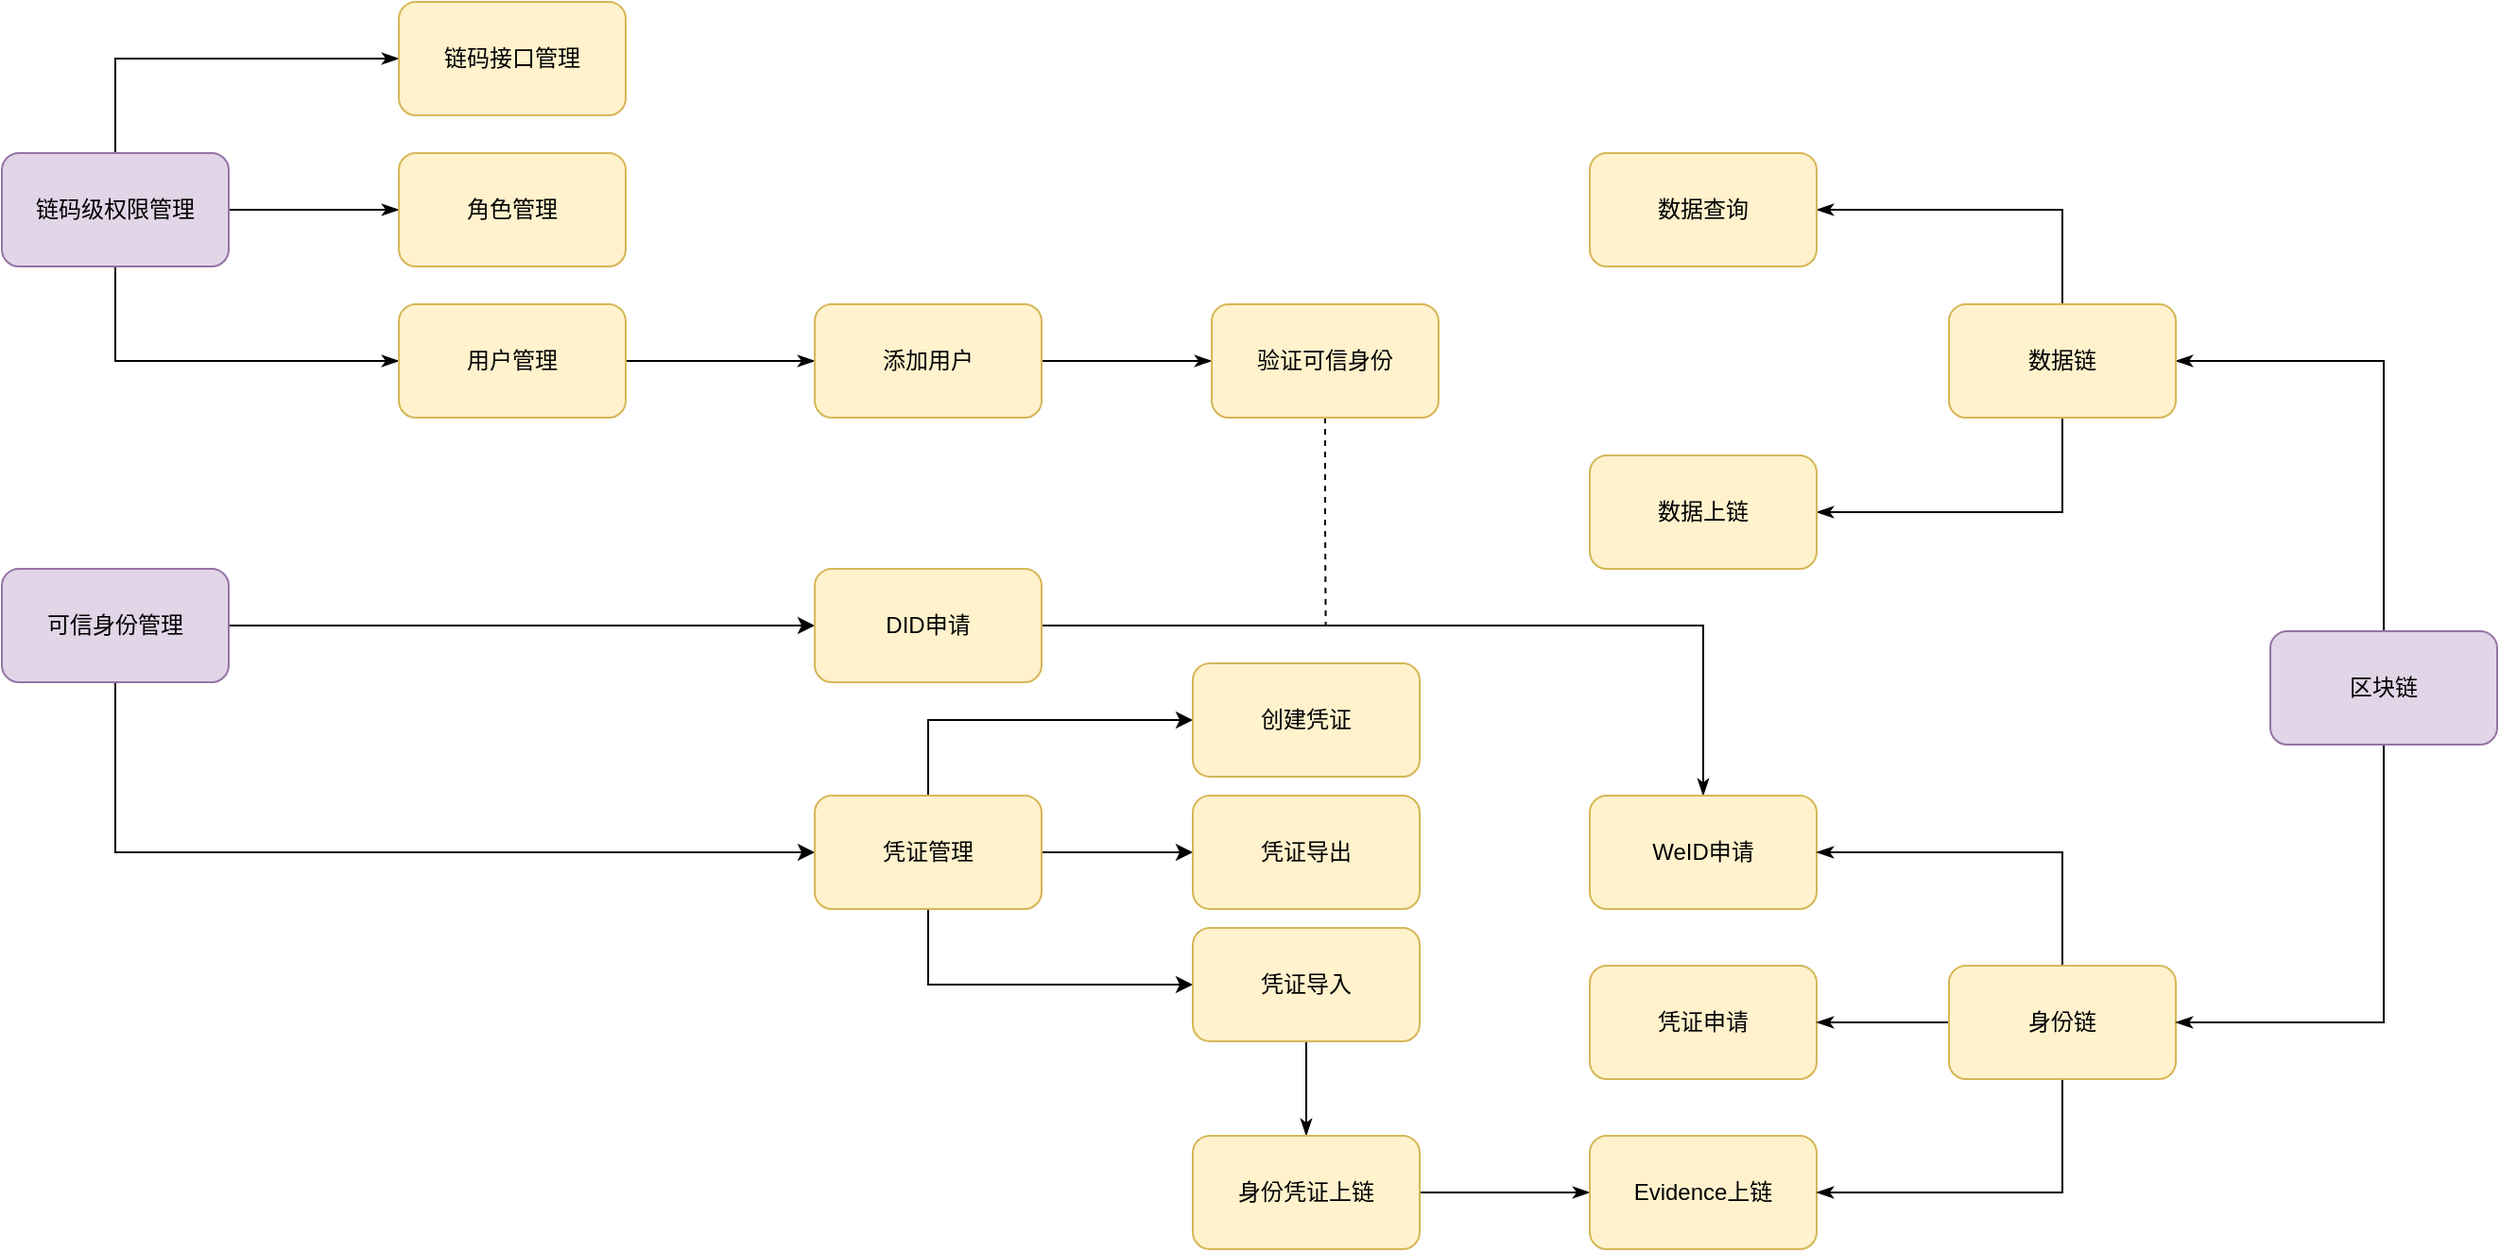 <mxfile version="17.4.6" type="github">
  <diagram id="C2HOs0oel1egpfWLRo1f" name="Page-1">
    <mxGraphModel dx="1422" dy="2078" grid="1" gridSize="10" guides="1" tooltips="1" connect="1" arrows="1" fold="1" page="1" pageScale="1" pageWidth="827" pageHeight="1169" math="0" shadow="0">
      <root>
        <mxCell id="0" />
        <mxCell id="1" parent="0" />
        <mxCell id="s45ArTEd5eMBH8DryxPv-13" style="edgeStyle=orthogonalEdgeStyle;rounded=0;orthogonalLoop=1;jettySize=auto;html=1;exitX=0.5;exitY=1;exitDx=0;exitDy=0;entryX=0;entryY=0.5;entryDx=0;entryDy=0;" parent="1" source="s45ArTEd5eMBH8DryxPv-1" target="s45ArTEd5eMBH8DryxPv-5" edge="1">
          <mxGeometry relative="1" as="geometry" />
        </mxCell>
        <mxCell id="s45ArTEd5eMBH8DryxPv-14" style="edgeStyle=orthogonalEdgeStyle;rounded=0;orthogonalLoop=1;jettySize=auto;html=1;exitX=1;exitY=0.5;exitDx=0;exitDy=0;" parent="1" source="s45ArTEd5eMBH8DryxPv-1" target="s45ArTEd5eMBH8DryxPv-4" edge="1">
          <mxGeometry relative="1" as="geometry" />
        </mxCell>
        <mxCell id="s45ArTEd5eMBH8DryxPv-1" value="可信身份管理" style="rounded=1;whiteSpace=wrap;html=1;fillColor=#e1d5e7;strokeColor=#9673a6;" parent="1" vertex="1">
          <mxGeometry x="80" y="200" width="120" height="60" as="geometry" />
        </mxCell>
        <mxCell id="s45ArTEd5eMBH8DryxPv-34" style="edgeStyle=orthogonalEdgeStyle;rounded=0;orthogonalLoop=1;jettySize=auto;html=1;exitX=1;exitY=0.5;exitDx=0;exitDy=0;endArrow=classicThin;endFill=1;" parent="1" source="s45ArTEd5eMBH8DryxPv-4" target="s45ArTEd5eMBH8DryxPv-27" edge="1">
          <mxGeometry relative="1" as="geometry" />
        </mxCell>
        <mxCell id="s45ArTEd5eMBH8DryxPv-4" value="DID申请" style="rounded=1;whiteSpace=wrap;html=1;fillColor=#fff2cc;strokeColor=#d6b656;" parent="1" vertex="1">
          <mxGeometry x="510" y="200" width="120" height="60" as="geometry" />
        </mxCell>
        <mxCell id="s45ArTEd5eMBH8DryxPv-10" style="edgeStyle=orthogonalEdgeStyle;rounded=0;orthogonalLoop=1;jettySize=auto;html=1;exitX=0.5;exitY=0;exitDx=0;exitDy=0;entryX=0;entryY=0.5;entryDx=0;entryDy=0;" parent="1" source="s45ArTEd5eMBH8DryxPv-5" target="s45ArTEd5eMBH8DryxPv-8" edge="1">
          <mxGeometry relative="1" as="geometry" />
        </mxCell>
        <mxCell id="s45ArTEd5eMBH8DryxPv-11" style="edgeStyle=orthogonalEdgeStyle;rounded=0;orthogonalLoop=1;jettySize=auto;html=1;exitX=1;exitY=0.5;exitDx=0;exitDy=0;entryX=0;entryY=0.5;entryDx=0;entryDy=0;" parent="1" source="s45ArTEd5eMBH8DryxPv-5" target="s45ArTEd5eMBH8DryxPv-7" edge="1">
          <mxGeometry relative="1" as="geometry" />
        </mxCell>
        <mxCell id="s45ArTEd5eMBH8DryxPv-12" style="edgeStyle=orthogonalEdgeStyle;rounded=0;orthogonalLoop=1;jettySize=auto;html=1;exitX=0.5;exitY=1;exitDx=0;exitDy=0;entryX=0;entryY=0.5;entryDx=0;entryDy=0;" parent="1" source="s45ArTEd5eMBH8DryxPv-5" target="s45ArTEd5eMBH8DryxPv-9" edge="1">
          <mxGeometry relative="1" as="geometry" />
        </mxCell>
        <mxCell id="s45ArTEd5eMBH8DryxPv-5" value="凭证管理" style="rounded=1;whiteSpace=wrap;html=1;fillColor=#fff2cc;strokeColor=#d6b656;" parent="1" vertex="1">
          <mxGeometry x="510" y="320" width="120" height="60" as="geometry" />
        </mxCell>
        <mxCell id="s45ArTEd5eMBH8DryxPv-7" value="凭证导出" style="rounded=1;whiteSpace=wrap;html=1;fillColor=#fff2cc;strokeColor=#d6b656;" parent="1" vertex="1">
          <mxGeometry x="710" y="320" width="120" height="60" as="geometry" />
        </mxCell>
        <mxCell id="s45ArTEd5eMBH8DryxPv-8" value="创建凭证" style="rounded=1;whiteSpace=wrap;html=1;fillColor=#fff2cc;strokeColor=#d6b656;" parent="1" vertex="1">
          <mxGeometry x="710" y="250" width="120" height="60" as="geometry" />
        </mxCell>
        <mxCell id="s45ArTEd5eMBH8DryxPv-23" style="edgeStyle=orthogonalEdgeStyle;rounded=0;orthogonalLoop=1;jettySize=auto;html=1;exitX=0.5;exitY=1;exitDx=0;exitDy=0;entryX=0.5;entryY=0;entryDx=0;entryDy=0;endArrow=classicThin;endFill=1;" parent="1" source="s45ArTEd5eMBH8DryxPv-9" target="s45ArTEd5eMBH8DryxPv-22" edge="1">
          <mxGeometry relative="1" as="geometry" />
        </mxCell>
        <mxCell id="s45ArTEd5eMBH8DryxPv-9" value="凭证导入" style="rounded=1;whiteSpace=wrap;html=1;fillColor=#fff2cc;strokeColor=#d6b656;" parent="1" vertex="1">
          <mxGeometry x="710" y="390" width="120" height="60" as="geometry" />
        </mxCell>
        <mxCell id="s45ArTEd5eMBH8DryxPv-25" style="edgeStyle=orthogonalEdgeStyle;rounded=0;orthogonalLoop=1;jettySize=auto;html=1;exitX=1;exitY=0.5;exitDx=0;exitDy=0;entryX=0;entryY=0.5;entryDx=0;entryDy=0;endArrow=classicThin;endFill=1;" parent="1" source="s45ArTEd5eMBH8DryxPv-22" target="s45ArTEd5eMBH8DryxPv-24" edge="1">
          <mxGeometry relative="1" as="geometry" />
        </mxCell>
        <mxCell id="s45ArTEd5eMBH8DryxPv-22" value="身份凭证上链" style="rounded=1;whiteSpace=wrap;html=1;fillColor=#fff2cc;strokeColor=#d6b656;" parent="1" vertex="1">
          <mxGeometry x="710" y="500" width="120" height="60" as="geometry" />
        </mxCell>
        <mxCell id="s45ArTEd5eMBH8DryxPv-24" value="Evidence上链" style="rounded=1;whiteSpace=wrap;html=1;fillColor=#fff2cc;strokeColor=#d6b656;" parent="1" vertex="1">
          <mxGeometry x="920" y="500" width="120" height="60" as="geometry" />
        </mxCell>
        <mxCell id="s45ArTEd5eMBH8DryxPv-26" value="凭证申请" style="rounded=1;whiteSpace=wrap;html=1;fillColor=#fff2cc;strokeColor=#d6b656;" parent="1" vertex="1">
          <mxGeometry x="920" y="410" width="120" height="60" as="geometry" />
        </mxCell>
        <mxCell id="s45ArTEd5eMBH8DryxPv-27" value="WeID申请" style="rounded=1;whiteSpace=wrap;html=1;fillColor=#fff2cc;strokeColor=#d6b656;" parent="1" vertex="1">
          <mxGeometry x="920" y="320" width="120" height="60" as="geometry" />
        </mxCell>
        <mxCell id="s45ArTEd5eMBH8DryxPv-30" style="edgeStyle=orthogonalEdgeStyle;rounded=0;orthogonalLoop=1;jettySize=auto;html=1;exitX=0.5;exitY=1;exitDx=0;exitDy=0;entryX=1;entryY=0.5;entryDx=0;entryDy=0;endArrow=classicThin;endFill=1;" parent="1" source="s45ArTEd5eMBH8DryxPv-28" target="s45ArTEd5eMBH8DryxPv-24" edge="1">
          <mxGeometry relative="1" as="geometry" />
        </mxCell>
        <mxCell id="s45ArTEd5eMBH8DryxPv-31" style="edgeStyle=orthogonalEdgeStyle;rounded=0;orthogonalLoop=1;jettySize=auto;html=1;exitX=0;exitY=0.5;exitDx=0;exitDy=0;entryX=1;entryY=0.5;entryDx=0;entryDy=0;endArrow=classicThin;endFill=1;" parent="1" source="s45ArTEd5eMBH8DryxPv-28" target="s45ArTEd5eMBH8DryxPv-26" edge="1">
          <mxGeometry relative="1" as="geometry" />
        </mxCell>
        <mxCell id="s45ArTEd5eMBH8DryxPv-32" style="edgeStyle=orthogonalEdgeStyle;rounded=0;orthogonalLoop=1;jettySize=auto;html=1;exitX=0.5;exitY=0;exitDx=0;exitDy=0;entryX=1;entryY=0.5;entryDx=0;entryDy=0;endArrow=classicThin;endFill=1;" parent="1" source="s45ArTEd5eMBH8DryxPv-28" target="s45ArTEd5eMBH8DryxPv-27" edge="1">
          <mxGeometry relative="1" as="geometry" />
        </mxCell>
        <mxCell id="s45ArTEd5eMBH8DryxPv-28" value="身份链" style="rounded=1;whiteSpace=wrap;html=1;fillColor=#fff2cc;strokeColor=#d6b656;" parent="1" vertex="1">
          <mxGeometry x="1110" y="410" width="120" height="60" as="geometry" />
        </mxCell>
        <mxCell id="s45ArTEd5eMBH8DryxPv-33" style="edgeStyle=orthogonalEdgeStyle;rounded=0;orthogonalLoop=1;jettySize=auto;html=1;exitX=0.5;exitY=1;exitDx=0;exitDy=0;entryX=1;entryY=0.5;entryDx=0;entryDy=0;endArrow=classicThin;endFill=1;" parent="1" source="s45ArTEd5eMBH8DryxPv-29" target="s45ArTEd5eMBH8DryxPv-28" edge="1">
          <mxGeometry relative="1" as="geometry" />
        </mxCell>
        <mxCell id="s45ArTEd5eMBH8DryxPv-54" style="edgeStyle=orthogonalEdgeStyle;rounded=0;orthogonalLoop=1;jettySize=auto;html=1;exitX=0.5;exitY=0;exitDx=0;exitDy=0;entryX=1;entryY=0.5;entryDx=0;entryDy=0;endArrow=classicThin;endFill=1;" parent="1" source="s45ArTEd5eMBH8DryxPv-29" target="s45ArTEd5eMBH8DryxPv-51" edge="1">
          <mxGeometry relative="1" as="geometry" />
        </mxCell>
        <mxCell id="s45ArTEd5eMBH8DryxPv-29" value="区块链" style="rounded=1;whiteSpace=wrap;html=1;fillColor=#e1d5e7;strokeColor=#9673a6;" parent="1" vertex="1">
          <mxGeometry x="1280" y="233" width="120" height="60" as="geometry" />
        </mxCell>
        <mxCell id="s45ArTEd5eMBH8DryxPv-40" style="edgeStyle=orthogonalEdgeStyle;rounded=0;orthogonalLoop=1;jettySize=auto;html=1;exitX=1;exitY=0.5;exitDx=0;exitDy=0;endArrow=classicThin;endFill=1;" parent="1" source="s45ArTEd5eMBH8DryxPv-35" target="s45ArTEd5eMBH8DryxPv-37" edge="1">
          <mxGeometry relative="1" as="geometry" />
        </mxCell>
        <mxCell id="s45ArTEd5eMBH8DryxPv-41" style="edgeStyle=orthogonalEdgeStyle;rounded=0;orthogonalLoop=1;jettySize=auto;html=1;exitX=0.5;exitY=0;exitDx=0;exitDy=0;entryX=0;entryY=0.5;entryDx=0;entryDy=0;endArrow=classicThin;endFill=1;" parent="1" source="s45ArTEd5eMBH8DryxPv-35" target="s45ArTEd5eMBH8DryxPv-38" edge="1">
          <mxGeometry relative="1" as="geometry" />
        </mxCell>
        <mxCell id="s45ArTEd5eMBH8DryxPv-42" style="edgeStyle=orthogonalEdgeStyle;rounded=0;orthogonalLoop=1;jettySize=auto;html=1;exitX=0.5;exitY=1;exitDx=0;exitDy=0;entryX=0;entryY=0.5;entryDx=0;entryDy=0;endArrow=classicThin;endFill=1;" parent="1" source="s45ArTEd5eMBH8DryxPv-35" target="s45ArTEd5eMBH8DryxPv-36" edge="1">
          <mxGeometry relative="1" as="geometry" />
        </mxCell>
        <mxCell id="s45ArTEd5eMBH8DryxPv-35" value="链码级权限管理" style="rounded=1;whiteSpace=wrap;html=1;fillColor=#e1d5e7;strokeColor=#9673a6;" parent="1" vertex="1">
          <mxGeometry x="80" y="-20" width="120" height="60" as="geometry" />
        </mxCell>
        <mxCell id="s45ArTEd5eMBH8DryxPv-44" style="edgeStyle=orthogonalEdgeStyle;rounded=0;orthogonalLoop=1;jettySize=auto;html=1;exitX=1;exitY=0.5;exitDx=0;exitDy=0;entryX=0;entryY=0.5;entryDx=0;entryDy=0;endArrow=classicThin;endFill=1;" parent="1" source="s45ArTEd5eMBH8DryxPv-36" target="s45ArTEd5eMBH8DryxPv-43" edge="1">
          <mxGeometry relative="1" as="geometry" />
        </mxCell>
        <mxCell id="s45ArTEd5eMBH8DryxPv-36" value="用户管理" style="rounded=1;whiteSpace=wrap;html=1;fillColor=#fff2cc;strokeColor=#d6b656;" parent="1" vertex="1">
          <mxGeometry x="290" y="60" width="120" height="60" as="geometry" />
        </mxCell>
        <mxCell id="s45ArTEd5eMBH8DryxPv-37" value="角色管理" style="rounded=1;whiteSpace=wrap;html=1;fillColor=#fff2cc;strokeColor=#d6b656;" parent="1" vertex="1">
          <mxGeometry x="290" y="-20" width="120" height="60" as="geometry" />
        </mxCell>
        <mxCell id="s45ArTEd5eMBH8DryxPv-38" value="链码接口管理" style="rounded=1;whiteSpace=wrap;html=1;fillColor=#fff2cc;strokeColor=#d6b656;" parent="1" vertex="1">
          <mxGeometry x="290" y="-100" width="120" height="60" as="geometry" />
        </mxCell>
        <mxCell id="s45ArTEd5eMBH8DryxPv-46" style="edgeStyle=orthogonalEdgeStyle;rounded=0;orthogonalLoop=1;jettySize=auto;html=1;exitX=1;exitY=0.5;exitDx=0;exitDy=0;endArrow=classicThin;endFill=1;" parent="1" source="s45ArTEd5eMBH8DryxPv-43" target="s45ArTEd5eMBH8DryxPv-45" edge="1">
          <mxGeometry relative="1" as="geometry" />
        </mxCell>
        <mxCell id="s45ArTEd5eMBH8DryxPv-43" value="添加用户" style="rounded=1;whiteSpace=wrap;html=1;fillColor=#fff2cc;strokeColor=#d6b656;" parent="1" vertex="1">
          <mxGeometry x="510" y="60" width="120" height="60" as="geometry" />
        </mxCell>
        <mxCell id="s45ArTEd5eMBH8DryxPv-47" style="edgeStyle=orthogonalEdgeStyle;rounded=0;orthogonalLoop=1;jettySize=auto;html=1;exitX=0.5;exitY=1;exitDx=0;exitDy=0;endArrow=none;endFill=0;dashed=1;" parent="1" source="s45ArTEd5eMBH8DryxPv-45" edge="1">
          <mxGeometry relative="1" as="geometry">
            <mxPoint x="780.304" y="230" as="targetPoint" />
          </mxGeometry>
        </mxCell>
        <mxCell id="s45ArTEd5eMBH8DryxPv-45" value="验证可信身份" style="rounded=1;whiteSpace=wrap;html=1;fillColor=#fff2cc;strokeColor=#d6b656;" parent="1" vertex="1">
          <mxGeometry x="720" y="60" width="120" height="60" as="geometry" />
        </mxCell>
        <mxCell id="s45ArTEd5eMBH8DryxPv-55" style="edgeStyle=orthogonalEdgeStyle;rounded=0;orthogonalLoop=1;jettySize=auto;html=1;exitX=0.5;exitY=0;exitDx=0;exitDy=0;entryX=1;entryY=0.5;entryDx=0;entryDy=0;endArrow=classicThin;endFill=1;" parent="1" source="s45ArTEd5eMBH8DryxPv-51" target="s45ArTEd5eMBH8DryxPv-53" edge="1">
          <mxGeometry relative="1" as="geometry" />
        </mxCell>
        <mxCell id="s45ArTEd5eMBH8DryxPv-56" style="edgeStyle=orthogonalEdgeStyle;rounded=0;orthogonalLoop=1;jettySize=auto;html=1;exitX=0.5;exitY=1;exitDx=0;exitDy=0;entryX=1;entryY=0.5;entryDx=0;entryDy=0;endArrow=classicThin;endFill=1;" parent="1" source="s45ArTEd5eMBH8DryxPv-51" target="s45ArTEd5eMBH8DryxPv-52" edge="1">
          <mxGeometry relative="1" as="geometry" />
        </mxCell>
        <mxCell id="s45ArTEd5eMBH8DryxPv-51" value="数据链" style="rounded=1;whiteSpace=wrap;html=1;fillColor=#fff2cc;strokeColor=#d6b656;" parent="1" vertex="1">
          <mxGeometry x="1110" y="60" width="120" height="60" as="geometry" />
        </mxCell>
        <mxCell id="s45ArTEd5eMBH8DryxPv-52" value="数据上链" style="rounded=1;whiteSpace=wrap;html=1;fillColor=#fff2cc;strokeColor=#d6b656;" parent="1" vertex="1">
          <mxGeometry x="920" y="140" width="120" height="60" as="geometry" />
        </mxCell>
        <mxCell id="s45ArTEd5eMBH8DryxPv-53" value="数据查询" style="rounded=1;whiteSpace=wrap;html=1;fillColor=#fff2cc;strokeColor=#d6b656;" parent="1" vertex="1">
          <mxGeometry x="920" y="-20" width="120" height="60" as="geometry" />
        </mxCell>
      </root>
    </mxGraphModel>
  </diagram>
</mxfile>
